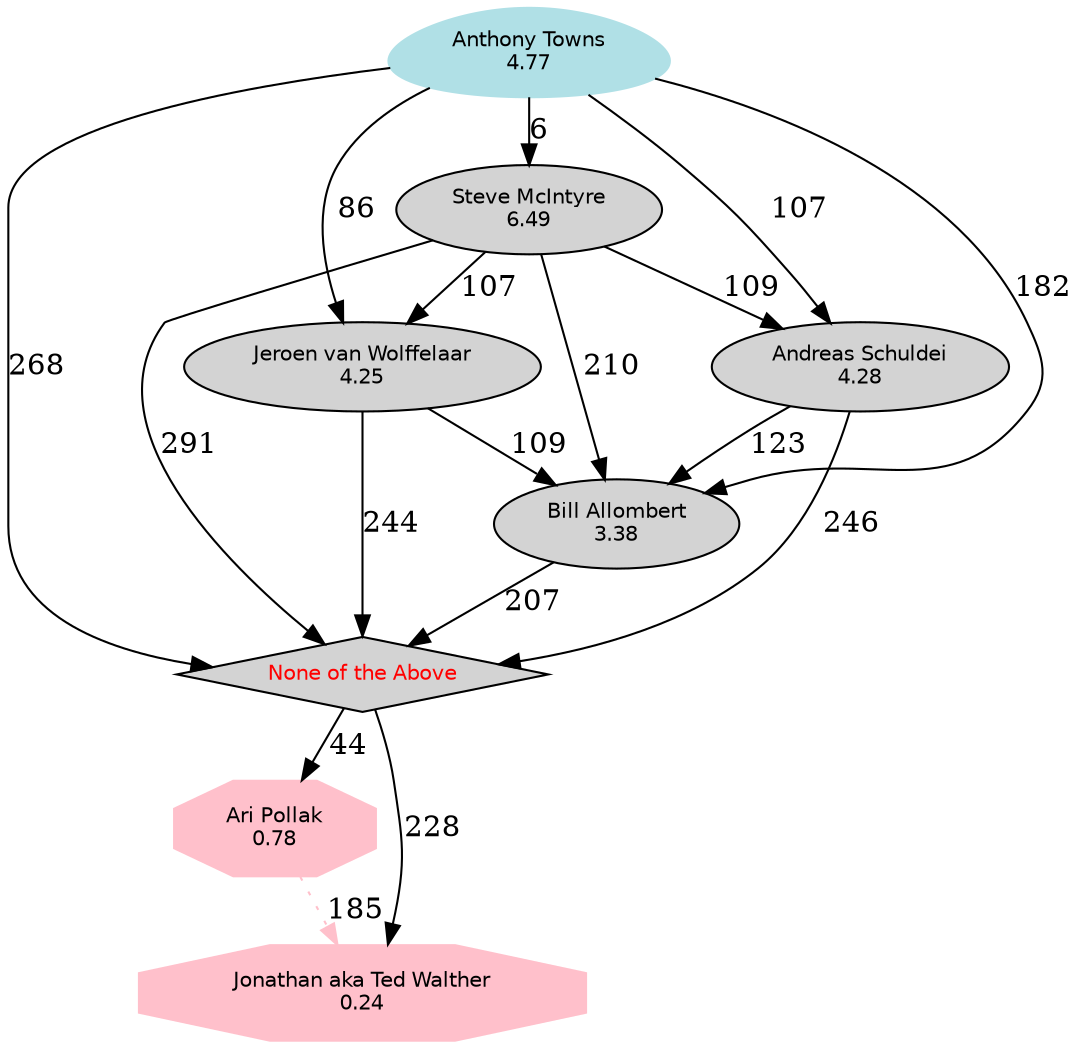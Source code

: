 digraph Results {
  ranksep=0.25;
 "Jeroen van Wolffelaar\n4.25" [ style="filled" , fontname="Helvetica", fontsize=10  ];
 "Jeroen van Wolffelaar\n4.25" -> "Bill Allombert\n3.38" [ label="109" ];
 "Jeroen van Wolffelaar\n4.25" -> "None of the Above" [ label="244" ];
 "Ari Pollak\n0.78" [ style="filled" , color="pink", shape=octagon, fontname="Helvetica", fontsize=10  ];
 "None of the Above" -> "Ari Pollak\n0.78" [ label="44" ];
 "Steve McIntyre\n6.49" [ style="filled" , fontname="Helvetica", fontsize=10  ];
 "Steve McIntyre\n6.49" -> "Jeroen van Wolffelaar\n4.25" [ label="107" ];
 "Steve McIntyre\n6.49" -> "Andreas Schuldei\n4.28" [ label="109" ];
 "Steve McIntyre\n6.49" -> "Bill Allombert\n3.38" [ label="210" ];
 "Steve McIntyre\n6.49" -> "None of the Above" [ label="291" ];
 "Anthony Towns\n4.77" [ style="filled" , color="powderblue", shape=egg, fontcolor="Navy Blue", fontname="Helvetica", fontsize=10  ];
 "Anthony Towns\n4.77" -> "Jeroen van Wolffelaar\n4.25" [ label="86" ];
 "Anthony Towns\n4.77" -> "Steve McIntyre\n6.49" [ label="6" ];
 "Anthony Towns\n4.77" -> "Andreas Schuldei\n4.28" [ label="107" ];
 "Anthony Towns\n4.77" -> "Bill Allombert\n3.38" [ label="182" ];
 "Anthony Towns\n4.77" -> "None of the Above" [ label="268" ];
 "Andreas Schuldei\n4.28" [ style="filled" , fontname="Helvetica", fontsize=10  ];
 "Andreas Schuldei\n4.28" -> "Bill Allombert\n3.38" [ label="123" ];
 "Andreas Schuldei\n4.28" -> "None of the Above" [ label="246" ];
 "Jonathan aka Ted Walther\n0.24" [ style="filled" , color="pink", shape=octagon, fontname="Helvetica", fontsize=10  ];
 "None of the Above" -> "Jonathan aka Ted Walther\n0.24" [ label="228" ];
 "Ari Pollak\n0.78" -> "Jonathan aka Ted Walther\n0.24" [ label="185",  style="dotted", color="pink" ];
 "Bill Allombert\n3.38" [ style="filled" , fontname="Helvetica", fontsize=10  ];
 "Bill Allombert\n3.38" -> "None of the Above" [ label="207" ];
 "None of the Above" [ style="filled" , shape=diamond, fontcolor="Red", fontname="Helvetica", fontsize=10  ];
}
